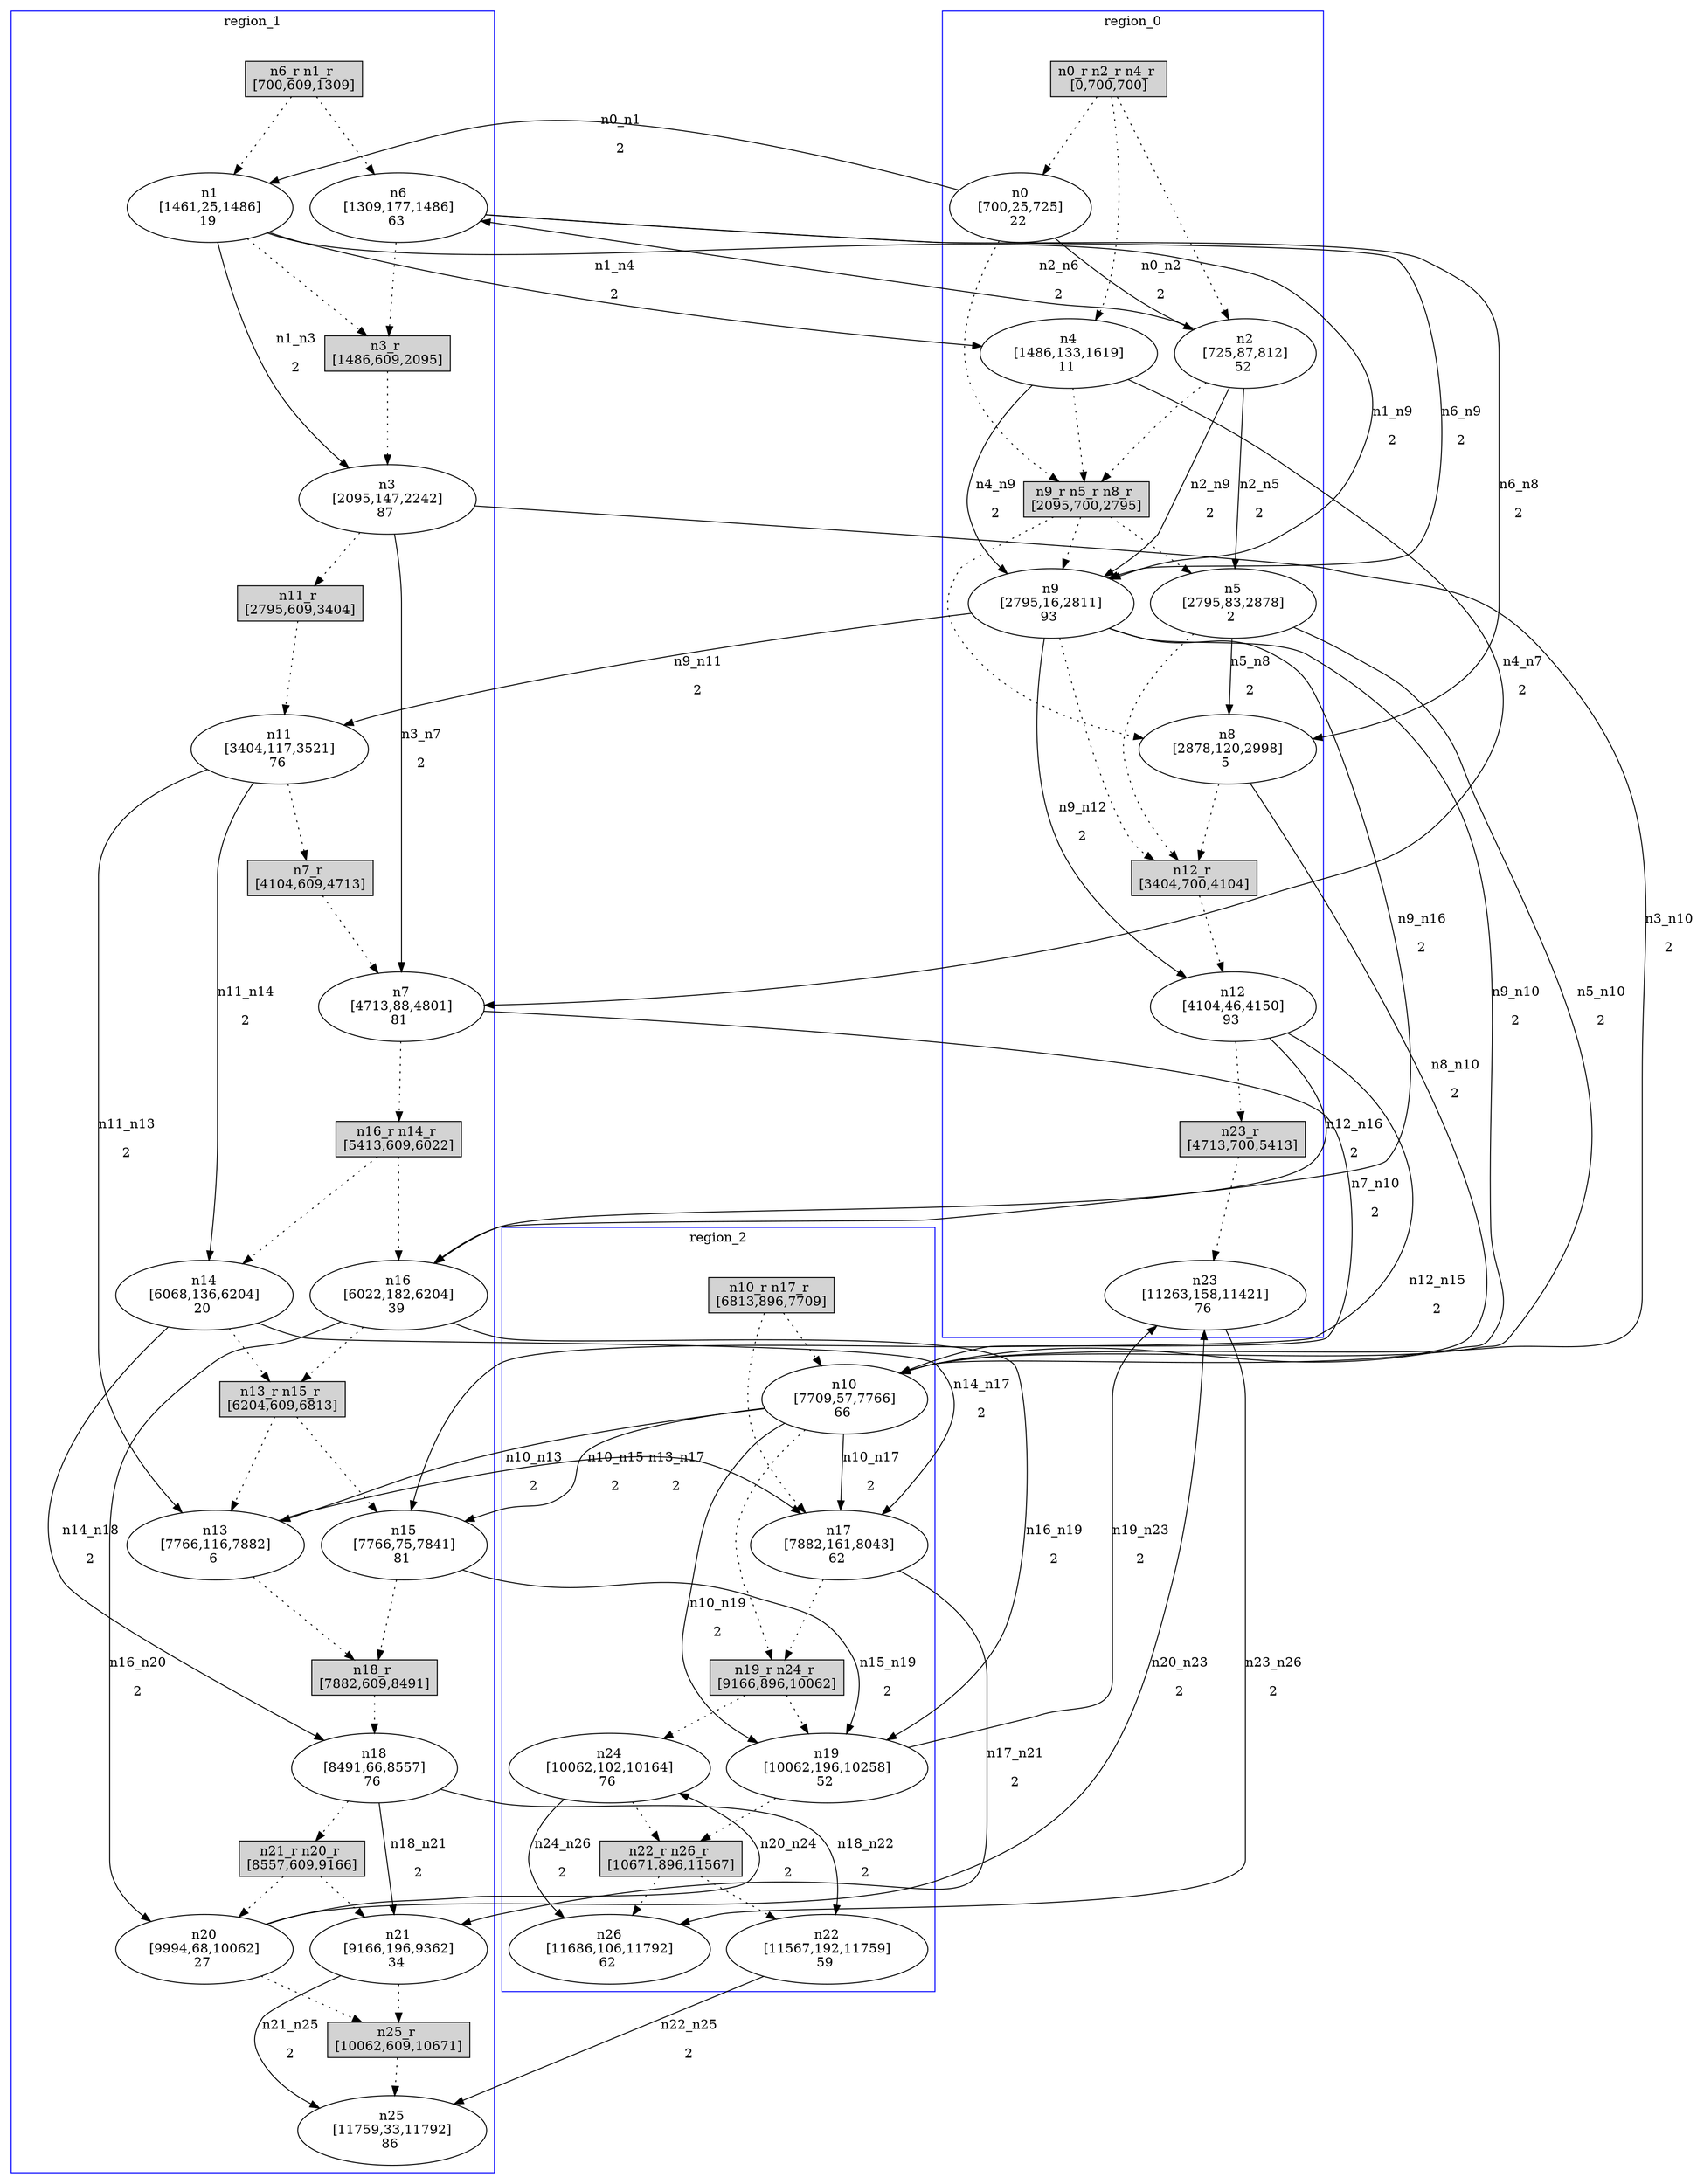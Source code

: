 //3-LSsolveMIPnSolStatus 9.
//4-SL 11792.
//5-LSsolveMIPsolveTime(double) 1800.06.
//6-reconfigurateNum(int) 16.
//7-reconfigurateTime(int) 10969.
digraph test_0 {
	size="28,40";
	subgraph cluster0 {
		stytle=filled;
		color=blue;
		label=region_0;
		reconfNode_0_1 [ shape = box, style = filled, label = "n0_r n2_r n4_r \n[0,700,700]" ];
		n0 [ label="n0\n[700,25,725]\n22 " ];
		n2 [ label="n2\n[725,87,812]\n52 " ];
		n4 [ label="n4\n[1486,133,1619]\n11 " ];
		reconfNode_0_1 -> n0 [ style = dotted ];
		reconfNode_0_1 -> n2 [ style = dotted ];
		reconfNode_0_1 -> n4 [ style = dotted ];
		n0 -> reconfNode_0_2 [ style = dotted ];
		n2 -> reconfNode_0_2 [ style = dotted ];
		n4 -> reconfNode_0_2 [ style = dotted ];
		reconfNode_0_2 [ shape = box, style = filled, label = "n9_r n5_r n8_r \n[2095,700,2795]" ];
		n9 [ label="n9\n[2795,16,2811]\n93 " ];
		n5 [ label="n5\n[2795,83,2878]\n2 " ];
		n8 [ label="n8\n[2878,120,2998]\n5 " ];
		reconfNode_0_2 -> n9 [ style = dotted ];
		reconfNode_0_2 -> n5 [ style = dotted ];
		reconfNode_0_2 -> n8 [ style = dotted ];
		n9 -> reconfNode_0_3 [ style = dotted ];
		n5 -> reconfNode_0_3 [ style = dotted ];
		n8 -> reconfNode_0_3 [ style = dotted ];
		reconfNode_0_3 [ shape = box, style = filled, label = "n12_r \n[3404,700,4104]" ];
		n12 [ label="n12\n[4104,46,4150]\n93 " ];
		reconfNode_0_3 -> n12 [ style = dotted ];
		n12 -> reconfNode_0_4 [ style = dotted ];
		reconfNode_0_4 [ shape = box, style = filled, label = "n23_r \n[4713,700,5413]" ];
		n23 [ label="n23\n[11263,158,11421]\n76 " ];
		reconfNode_0_4 -> n23 [ style = dotted ];
	}
	subgraph cluster1 {
		stytle=filled;
		color=blue;
		label=region_1;
		reconfNode_1_1 [ shape = box, style = filled, label = "n6_r n1_r \n[700,609,1309]" ];
		n6 [ label="n6\n[1309,177,1486]\n63 " ];
		n1 [ label="n1\n[1461,25,1486]\n19 " ];
		reconfNode_1_1 -> n6 [ style = dotted ];
		reconfNode_1_1 -> n1 [ style = dotted ];
		n6 -> reconfNode_1_2 [ style = dotted ];
		n1 -> reconfNode_1_2 [ style = dotted ];
		reconfNode_1_2 [ shape = box, style = filled, label = "n3_r \n[1486,609,2095]" ];
		n3 [ label="n3\n[2095,147,2242]\n87 " ];
		reconfNode_1_2 -> n3 [ style = dotted ];
		n3 -> reconfNode_1_3 [ style = dotted ];
		reconfNode_1_3 [ shape = box, style = filled, label = "n11_r \n[2795,609,3404]" ];
		n11 [ label="n11\n[3404,117,3521]\n76 " ];
		reconfNode_1_3 -> n11 [ style = dotted ];
		n11 -> reconfNode_1_4 [ style = dotted ];
		reconfNode_1_4 [ shape = box, style = filled, label = "n7_r \n[4104,609,4713]" ];
		n7 [ label="n7\n[4713,88,4801]\n81 " ];
		reconfNode_1_4 -> n7 [ style = dotted ];
		n7 -> reconfNode_1_5 [ style = dotted ];
		reconfNode_1_5 [ shape = box, style = filled, label = "n16_r n14_r \n[5413,609,6022]" ];
		n16 [ label="n16\n[6022,182,6204]\n39 " ];
		n14 [ label="n14\n[6068,136,6204]\n20 " ];
		reconfNode_1_5 -> n16 [ style = dotted ];
		reconfNode_1_5 -> n14 [ style = dotted ];
		n16 -> reconfNode_1_6 [ style = dotted ];
		n14 -> reconfNode_1_6 [ style = dotted ];
		reconfNode_1_6 [ shape = box, style = filled, label = "n13_r n15_r \n[6204,609,6813]" ];
		n13 [ label="n13\n[7766,116,7882]\n6 " ];
		n15 [ label="n15\n[7766,75,7841]\n81 " ];
		reconfNode_1_6 -> n13 [ style = dotted ];
		reconfNode_1_6 -> n15 [ style = dotted ];
		n13 -> reconfNode_1_7 [ style = dotted ];
		n15 -> reconfNode_1_7 [ style = dotted ];
		reconfNode_1_7 [ shape = box, style = filled, label = "n18_r \n[7882,609,8491]" ];
		n18 [ label="n18\n[8491,66,8557]\n76 " ];
		reconfNode_1_7 -> n18 [ style = dotted ];
		n18 -> reconfNode_1_8 [ style = dotted ];
		reconfNode_1_8 [ shape = box, style = filled, label = "n21_r n20_r \n[8557,609,9166]" ];
		n21 [ label="n21\n[9166,196,9362]\n34 " ];
		n20 [ label="n20\n[9994,68,10062]\n27 " ];
		reconfNode_1_8 -> n21 [ style = dotted ];
		reconfNode_1_8 -> n20 [ style = dotted ];
		n21 -> reconfNode_1_9 [ style = dotted ];
		n20 -> reconfNode_1_9 [ style = dotted ];
		reconfNode_1_9 [ shape = box, style = filled, label = "n25_r \n[10062,609,10671]" ];
		n25 [ label="n25\n[11759,33,11792]\n86 " ];
		reconfNode_1_9 -> n25 [ style = dotted ];
	}
	subgraph cluster2 {
		stytle=filled;
		color=blue;
		label=region_2;
		reconfNode_2_1 [ shape = box, style = filled, label = "n10_r n17_r \n[6813,896,7709]" ];
		n10 [ label="n10\n[7709,57,7766]\n66 " ];
		n17 [ label="n17\n[7882,161,8043]\n62 " ];
		reconfNode_2_1 -> n10 [ style = dotted ];
		reconfNode_2_1 -> n17 [ style = dotted ];
		n10 -> reconfNode_2_2 [ style = dotted ];
		n17 -> reconfNode_2_2 [ style = dotted ];
		reconfNode_2_2 [ shape = box, style = filled, label = "n19_r n24_r \n[9166,896,10062]" ];
		n19 [ label="n19\n[10062,196,10258]\n52 " ];
		n24 [ label="n24\n[10062,102,10164]\n76 " ];
		reconfNode_2_2 -> n19 [ style = dotted ];
		reconfNode_2_2 -> n24 [ style = dotted ];
		n19 -> reconfNode_2_3 [ style = dotted ];
		n24 -> reconfNode_2_3 [ style = dotted ];
		reconfNode_2_3 [ shape = box, style = filled, label = "n22_r n26_r \n[10671,896,11567]" ];
		n22 [ label="n22\n[11567,192,11759]\n59 " ];
		n26 [ label="n26\n[11686,106,11792]\n62 " ];
		reconfNode_2_3 -> n22 [ style = dotted ];
		reconfNode_2_3 -> n26 [ style = dotted ];
	}
	n0 -> n1 [ label="n0_n1\n2" ];
	n0 -> n2 [ label="n0_n2\n2" ];
	n1 -> n3 [ label="n1_n3\n2" ];
	n1 -> n4 [ label="n1_n4\n2" ];
	n1 -> n9 [ label="n1_n9\n2" ];
	n2 -> n5 [ label="n2_n5\n2" ];
	n2 -> n6 [ label="n2_n6\n2" ];
	n2 -> n9 [ label="n2_n9\n2" ];
	n3 -> n7 [ label="n3_n7\n2" ];
	n3 -> n10 [ label="n3_n10\n2" ];
	n4 -> n7 [ label="n4_n7\n2" ];
	n4 -> n9 [ label="n4_n9\n2" ];
	n9 -> n10 [ label="n9_n10\n2" ];
	n9 -> n11 [ label="n9_n11\n2" ];
	n9 -> n12 [ label="n9_n12\n2" ];
	n9 -> n16 [ label="n9_n16\n2" ];
	n5 -> n8 [ label="n5_n8\n2" ];
	n5 -> n10 [ label="n5_n10\n2" ];
	n6 -> n8 [ label="n6_n8\n2" ];
	n6 -> n9 [ label="n6_n9\n2" ];
	n7 -> n10 [ label="n7_n10\n2" ];
	n10 -> n13 [ label="n10_n13\n2" ];
	n10 -> n15 [ label="n10_n15\n2" ];
	n10 -> n17 [ label="n10_n17\n2" ];
	n10 -> n19 [ label="n10_n19\n2" ];
	n8 -> n10 [ label="n8_n10\n2" ];
	n11 -> n13 [ label="n11_n13\n2" ];
	n11 -> n14 [ label="n11_n14\n2" ];
	n12 -> n15 [ label="n12_n15\n2" ];
	n12 -> n16 [ label="n12_n16\n2" ];
	n16 -> n19 [ label="n16_n19\n2" ];
	n16 -> n20 [ label="n16_n20\n2" ];
	n13 -> n17 [ label="n13_n17\n2" ];
	n15 -> n19 [ label="n15_n19\n2" ];
	n17 -> n21 [ label="n17_n21\n2" ];
	n19 -> n23 [ label="n19_n23\n2" ];
	n14 -> n17 [ label="n14_n17\n2" ];
	n14 -> n18 [ label="n14_n18\n2" ];
	n18 -> n21 [ label="n18_n21\n2" ];
	n18 -> n22 [ label="n18_n22\n2" ];
	n20 -> n23 [ label="n20_n23\n2" ];
	n20 -> n24 [ label="n20_n24\n2" ];
	n21 -> n25 [ label="n21_n25\n2" ];
	n22 -> n25 [ label="n22_n25\n2" ];
	n23 -> n26 [ label="n23_n26\n2" ];
	n24 -> n26 [ label="n24_n26\n2" ];
}
